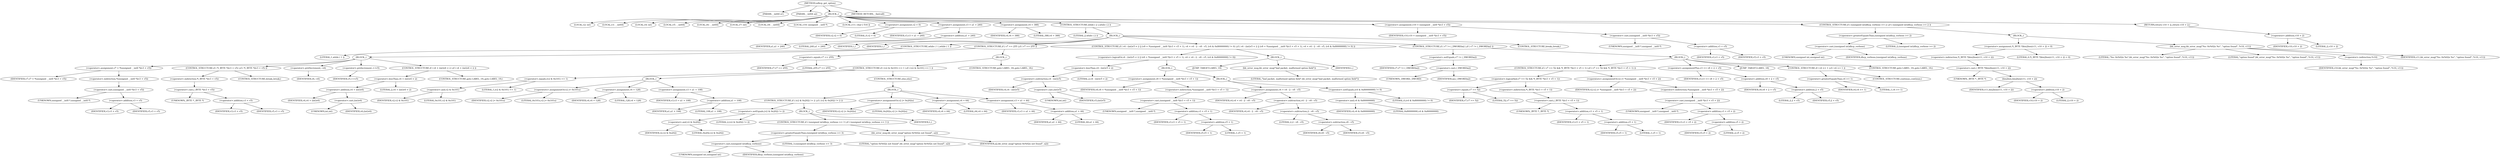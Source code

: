 digraph udhcp_get_option {  
"1000110" [label = "(METHOD,udhcp_get_option)" ]
"1000111" [label = "(PARAM,__int64 a1)" ]
"1000112" [label = "(PARAM,__int64 a2)" ]
"1000113" [label = "(BLOCK,,)" ]
"1000114" [label = "(LOCAL,v2: int)" ]
"1000115" [label = "(LOCAL,v3: __int64)" ]
"1000116" [label = "(LOCAL,v4: int)" ]
"1000117" [label = "(LOCAL,v5: __int64)" ]
"1000118" [label = "(LOCAL,v6: __int64)" ]
"1000119" [label = "(LOCAL,v7: int)" ]
"1000120" [label = "(LOCAL,v8: __int64)" ]
"1000121" [label = "(LOCAL,v10: unsigned __int8 *)" ]
"1000122" [label = "(LOCAL,v11: char [ 516 ])" ]
"1000123" [label = "(<operator>.assignment,v2 = 0)" ]
"1000124" [label = "(IDENTIFIER,v2,v2 = 0)" ]
"1000125" [label = "(LITERAL,0,v2 = 0)" ]
"1000126" [label = "(<operator>.assignment,v3 = a1 + 240)" ]
"1000127" [label = "(IDENTIFIER,v3,v3 = a1 + 240)" ]
"1000128" [label = "(<operator>.addition,a1 + 240)" ]
"1000129" [label = "(IDENTIFIER,a1,a1 + 240)" ]
"1000130" [label = "(LITERAL,240,a1 + 240)" ]
"1000131" [label = "(<operator>.assignment,v4 = 388)" ]
"1000132" [label = "(IDENTIFIER,v4,v4 = 388)" ]
"1000133" [label = "(LITERAL,388,v4 = 388)" ]
"1000134" [label = "(CONTROL_STRUCTURE,while ( 2 ),while ( 2 ))" ]
"1000135" [label = "(LITERAL,2,while ( 2 ))" ]
"1000136" [label = "(BLOCK,,)" ]
"1000137" [label = "(IDENTIFIER,L,)" ]
"1000138" [label = "(IDENTIFIER,L,)" ]
"1000139" [label = "(CONTROL_STRUCTURE,while ( 1 ),while ( 1 ))" ]
"1000140" [label = "(LITERAL,1,while ( 1 ))" ]
"1000141" [label = "(BLOCK,,)" ]
"1000142" [label = "(<operator>.assignment,v7 = *(unsigned __int8 *)(v3 + v5))" ]
"1000143" [label = "(IDENTIFIER,v7,v7 = *(unsigned __int8 *)(v3 + v5))" ]
"1000144" [label = "(<operator>.indirection,*(unsigned __int8 *)(v3 + v5))" ]
"1000145" [label = "(<operator>.cast,(unsigned __int8 *)(v3 + v5))" ]
"1000146" [label = "(UNKNOWN,unsigned __int8 *,unsigned __int8 *)" ]
"1000147" [label = "(<operator>.addition,v3 + v5)" ]
"1000148" [label = "(IDENTIFIER,v3,v3 + v5)" ]
"1000149" [label = "(IDENTIFIER,v5,v3 + v5)" ]
"1000150" [label = "(CONTROL_STRUCTURE,if ( *(_BYTE *)(v3 + v5) ),if ( *(_BYTE *)(v3 + v5) ))" ]
"1000151" [label = "(<operator>.indirection,*(_BYTE *)(v3 + v5))" ]
"1000152" [label = "(<operator>.cast,(_BYTE *)(v3 + v5))" ]
"1000153" [label = "(UNKNOWN,_BYTE *,_BYTE *)" ]
"1000154" [label = "(<operator>.addition,v3 + v5)" ]
"1000155" [label = "(IDENTIFIER,v3,v3 + v5)" ]
"1000156" [label = "(IDENTIFIER,v5,v3 + v5)" ]
"1000157" [label = "(CONTROL_STRUCTURE,break;,break;)" ]
"1000158" [label = "(<operator>.preDecrement,--v6)" ]
"1000159" [label = "(IDENTIFIER,v6,--v6)" ]
"1000160" [label = "(<operator>.preIncrement,++v5)" ]
"1000161" [label = "(IDENTIFIER,v5,++v5)" ]
"1000162" [label = "(CONTROL_STRUCTURE,if ( v4 + (int)v6 < 2 ),if ( v4 + (int)v6 < 2 ))" ]
"1000163" [label = "(<operator>.lessThan,v4 + (int)v6 < 2)" ]
"1000164" [label = "(<operator>.addition,v4 + (int)v6)" ]
"1000165" [label = "(IDENTIFIER,v4,v4 + (int)v6)" ]
"1000166" [label = "(<operator>.cast,(int)v6)" ]
"1000167" [label = "(UNKNOWN,int,int)" ]
"1000168" [label = "(IDENTIFIER,v6,(int)v6)" ]
"1000169" [label = "(LITERAL,2,v4 + (int)v6 < 2)" ]
"1000170" [label = "(CONTROL_STRUCTURE,goto LABEL_19;,goto LABEL_19;)" ]
"1000171" [label = "(CONTROL_STRUCTURE,if ( v7 == 255 ),if ( v7 == 255 ))" ]
"1000172" [label = "(<operator>.equals,v7 == 255)" ]
"1000173" [label = "(IDENTIFIER,v7,v7 == 255)" ]
"1000174" [label = "(LITERAL,255,v7 == 255)" ]
"1000175" [label = "(BLOCK,,)" ]
"1000176" [label = "(CONTROL_STRUCTURE,if ( (v2 & 0x101) == 1 ),if ( (v2 & 0x101) == 1 ))" ]
"1000177" [label = "(<operator>.equals,(v2 & 0x101) == 1)" ]
"1000178" [label = "(<operator>.and,v2 & 0x101)" ]
"1000179" [label = "(IDENTIFIER,v2,v2 & 0x101)" ]
"1000180" [label = "(LITERAL,0x101,v2 & 0x101)" ]
"1000181" [label = "(LITERAL,1,(v2 & 0x101) == 1)" ]
"1000182" [label = "(BLOCK,,)" ]
"1000183" [label = "(<operators>.assignmentOr,v2 |= 0x101u)" ]
"1000184" [label = "(IDENTIFIER,v2,v2 |= 0x101u)" ]
"1000185" [label = "(LITERAL,0x101u,v2 |= 0x101u)" ]
"1000186" [label = "(<operator>.assignment,v4 = 128)" ]
"1000187" [label = "(IDENTIFIER,v4,v4 = 128)" ]
"1000188" [label = "(LITERAL,128,v4 = 128)" ]
"1000189" [label = "(<operator>.assignment,v3 = a1 + 108)" ]
"1000190" [label = "(IDENTIFIER,v3,v3 = a1 + 108)" ]
"1000191" [label = "(<operator>.addition,a1 + 108)" ]
"1000192" [label = "(IDENTIFIER,a1,a1 + 108)" ]
"1000193" [label = "(LITERAL,108,a1 + 108)" ]
"1000194" [label = "(CONTROL_STRUCTURE,else,else)" ]
"1000195" [label = "(BLOCK,,)" ]
"1000196" [label = "(CONTROL_STRUCTURE,if ( (v2 & 0x202) != 2 ),if ( (v2 & 0x202) != 2 ))" ]
"1000197" [label = "(<operator>.notEquals,(v2 & 0x202) != 2)" ]
"1000198" [label = "(<operator>.and,v2 & 0x202)" ]
"1000199" [label = "(IDENTIFIER,v2,v2 & 0x202)" ]
"1000200" [label = "(LITERAL,0x202,v2 & 0x202)" ]
"1000201" [label = "(LITERAL,2,(v2 & 0x202) != 2)" ]
"1000202" [label = "(BLOCK,,)" ]
"1000203" [label = "(CONTROL_STRUCTURE,if ( (unsigned int)dhcp_verbose >= 3 ),if ( (unsigned int)dhcp_verbose >= 3 ))" ]
"1000204" [label = "(<operator>.greaterEqualsThan,(unsigned int)dhcp_verbose >= 3)" ]
"1000205" [label = "(<operator>.cast,(unsigned int)dhcp_verbose)" ]
"1000206" [label = "(UNKNOWN,unsigned int,unsigned int)" ]
"1000207" [label = "(IDENTIFIER,dhcp_verbose,(unsigned int)dhcp_verbose)" ]
"1000208" [label = "(LITERAL,3,(unsigned int)dhcp_verbose >= 3)" ]
"1000209" [label = "(bb_error_msg,bb_error_msg(\"option 0x%02x not found\", a2))" ]
"1000210" [label = "(LITERAL,\"option 0x%02x not found\",bb_error_msg(\"option 0x%02x not found\", a2))" ]
"1000211" [label = "(IDENTIFIER,a2,bb_error_msg(\"option 0x%02x not found\", a2))" ]
"1000212" [label = "(IDENTIFIER,L,)" ]
"1000213" [label = "(<operators>.assignmentOr,v2 |= 0x202u)" ]
"1000214" [label = "(IDENTIFIER,v2,v2 |= 0x202u)" ]
"1000215" [label = "(LITERAL,0x202u,v2 |= 0x202u)" ]
"1000216" [label = "(<operator>.assignment,v4 = 64)" ]
"1000217" [label = "(IDENTIFIER,v4,v4 = 64)" ]
"1000218" [label = "(LITERAL,64,v4 = 64)" ]
"1000219" [label = "(<operator>.assignment,v3 = a1 + 44)" ]
"1000220" [label = "(IDENTIFIER,v3,v3 = a1 + 44)" ]
"1000221" [label = "(<operator>.addition,a1 + 44)" ]
"1000222" [label = "(IDENTIFIER,a1,a1 + 44)" ]
"1000223" [label = "(LITERAL,44,a1 + 44)" ]
"1000224" [label = "(CONTROL_STRUCTURE,goto LABEL_18;,goto LABEL_18;)" ]
"1000225" [label = "(CONTROL_STRUCTURE,if ( v4 - (int)v5 < 2 || (v8 = *(unsigned __int8 *)(v3 + v5 + 1), v4 = v4 - 2 - v8 - v5, (v4 & 0x80000000) != 0) ),if ( v4 - (int)v5 < 2 || (v8 = *(unsigned __int8 *)(v3 + v5 + 1), v4 = v4 - 2 - v8 - v5, (v4 & 0x80000000) != 0) ))" ]
"1000226" [label = "(<operator>.logicalOr,v4 - (int)v5 < 2 || (v8 = *(unsigned __int8 *)(v3 + v5 + 1), v4 = v4 - 2 - v8 - v5, (v4 & 0x80000000) != 0))" ]
"1000227" [label = "(<operator>.lessThan,v4 - (int)v5 < 2)" ]
"1000228" [label = "(<operator>.subtraction,v4 - (int)v5)" ]
"1000229" [label = "(IDENTIFIER,v4,v4 - (int)v5)" ]
"1000230" [label = "(<operator>.cast,(int)v5)" ]
"1000231" [label = "(UNKNOWN,int,int)" ]
"1000232" [label = "(IDENTIFIER,v5,(int)v5)" ]
"1000233" [label = "(LITERAL,2,v4 - (int)v5 < 2)" ]
"1000234" [label = "(BLOCK,,)" ]
"1000235" [label = "(<operator>.assignment,v8 = *(unsigned __int8 *)(v3 + v5 + 1))" ]
"1000236" [label = "(IDENTIFIER,v8,v8 = *(unsigned __int8 *)(v3 + v5 + 1))" ]
"1000237" [label = "(<operator>.indirection,*(unsigned __int8 *)(v3 + v5 + 1))" ]
"1000238" [label = "(<operator>.cast,(unsigned __int8 *)(v3 + v5 + 1))" ]
"1000239" [label = "(UNKNOWN,unsigned __int8 *,unsigned __int8 *)" ]
"1000240" [label = "(<operator>.addition,v3 + v5 + 1)" ]
"1000241" [label = "(IDENTIFIER,v3,v3 + v5 + 1)" ]
"1000242" [label = "(<operator>.addition,v5 + 1)" ]
"1000243" [label = "(IDENTIFIER,v5,v5 + 1)" ]
"1000244" [label = "(LITERAL,1,v5 + 1)" ]
"1000245" [label = "(BLOCK,,)" ]
"1000246" [label = "(<operator>.assignment,v4 = v4 - 2 - v8 - v5)" ]
"1000247" [label = "(IDENTIFIER,v4,v4 = v4 - 2 - v8 - v5)" ]
"1000248" [label = "(<operator>.subtraction,v4 - 2 - v8 - v5)" ]
"1000249" [label = "(IDENTIFIER,v4,v4 - 2 - v8 - v5)" ]
"1000250" [label = "(<operator>.subtraction,2 - v8 - v5)" ]
"1000251" [label = "(LITERAL,2,2 - v8 - v5)" ]
"1000252" [label = "(<operator>.subtraction,v8 - v5)" ]
"1000253" [label = "(IDENTIFIER,v8,v8 - v5)" ]
"1000254" [label = "(IDENTIFIER,v5,v8 - v5)" ]
"1000255" [label = "(<operator>.notEquals,(v4 & 0x80000000) != 0)" ]
"1000256" [label = "(<operator>.and,v4 & 0x80000000)" ]
"1000257" [label = "(IDENTIFIER,v4,v4 & 0x80000000)" ]
"1000258" [label = "(LITERAL,0x80000000,v4 & 0x80000000)" ]
"1000259" [label = "(LITERAL,0,(v4 & 0x80000000) != 0)" ]
"1000260" [label = "(BLOCK,,)" ]
"1000261" [label = "(JUMP_TARGET,LABEL_19)" ]
"1000262" [label = "(bb_error_msg,bb_error_msg(\"bad packet, malformed option field\"))" ]
"1000263" [label = "(LITERAL,\"bad packet, malformed option field\",bb_error_msg(\"bad packet, malformed option field\"))" ]
"1000264" [label = "(IDENTIFIER,L,)" ]
"1000265" [label = "(CONTROL_STRUCTURE,if ( v7 != (_DWORD)a2 ),if ( v7 != (_DWORD)a2 ))" ]
"1000266" [label = "(<operator>.notEquals,v7 != (_DWORD)a2)" ]
"1000267" [label = "(IDENTIFIER,v7,v7 != (_DWORD)a2)" ]
"1000268" [label = "(<operator>.cast,(_DWORD)a2)" ]
"1000269" [label = "(UNKNOWN,_DWORD,_DWORD)" ]
"1000270" [label = "(IDENTIFIER,a2,(_DWORD)a2)" ]
"1000271" [label = "(BLOCK,,)" ]
"1000272" [label = "(CONTROL_STRUCTURE,if ( v7 == 52 && *(_BYTE *)(v3 + v5 + 1) ),if ( v7 == 52 && *(_BYTE *)(v3 + v5 + 1) ))" ]
"1000273" [label = "(<operator>.logicalAnd,v7 == 52 && *(_BYTE *)(v3 + v5 + 1))" ]
"1000274" [label = "(<operator>.equals,v7 == 52)" ]
"1000275" [label = "(IDENTIFIER,v7,v7 == 52)" ]
"1000276" [label = "(LITERAL,52,v7 == 52)" ]
"1000277" [label = "(<operator>.indirection,*(_BYTE *)(v3 + v5 + 1))" ]
"1000278" [label = "(<operator>.cast,(_BYTE *)(v3 + v5 + 1))" ]
"1000279" [label = "(UNKNOWN,_BYTE *,_BYTE *)" ]
"1000280" [label = "(<operator>.addition,v3 + v5 + 1)" ]
"1000281" [label = "(IDENTIFIER,v3,v3 + v5 + 1)" ]
"1000282" [label = "(<operator>.addition,v5 + 1)" ]
"1000283" [label = "(IDENTIFIER,v5,v5 + 1)" ]
"1000284" [label = "(LITERAL,1,v5 + 1)" ]
"1000285" [label = "(<operators>.assignmentOr,v2 |= *(unsigned __int8 *)(v3 + v5 + 2))" ]
"1000286" [label = "(IDENTIFIER,v2,v2 |= *(unsigned __int8 *)(v3 + v5 + 2))" ]
"1000287" [label = "(<operator>.indirection,*(unsigned __int8 *)(v3 + v5 + 2))" ]
"1000288" [label = "(<operator>.cast,(unsigned __int8 *)(v3 + v5 + 2))" ]
"1000289" [label = "(UNKNOWN,unsigned __int8 *,unsigned __int8 *)" ]
"1000290" [label = "(<operator>.addition,v3 + v5 + 2)" ]
"1000291" [label = "(IDENTIFIER,v3,v3 + v5 + 2)" ]
"1000292" [label = "(<operator>.addition,v5 + 2)" ]
"1000293" [label = "(IDENTIFIER,v5,v5 + 2)" ]
"1000294" [label = "(LITERAL,2,v5 + 2)" ]
"1000295" [label = "(<operator>.assignmentPlus,v3 += v8 + 2 + v5)" ]
"1000296" [label = "(IDENTIFIER,v3,v3 += v8 + 2 + v5)" ]
"1000297" [label = "(<operator>.addition,v8 + 2 + v5)" ]
"1000298" [label = "(IDENTIFIER,v8,v8 + 2 + v5)" ]
"1000299" [label = "(<operator>.addition,2 + v5)" ]
"1000300" [label = "(LITERAL,2,2 + v5)" ]
"1000301" [label = "(IDENTIFIER,v5,2 + v5)" ]
"1000302" [label = "(JUMP_TARGET,LABEL_18)" ]
"1000303" [label = "(CONTROL_STRUCTURE,if ( v4 >= 1 ),if ( v4 >= 1 ))" ]
"1000304" [label = "(<operator>.greaterEqualsThan,v4 >= 1)" ]
"1000305" [label = "(IDENTIFIER,v4,v4 >= 1)" ]
"1000306" [label = "(LITERAL,1,v4 >= 1)" ]
"1000307" [label = "(CONTROL_STRUCTURE,continue;,continue;)" ]
"1000308" [label = "(CONTROL_STRUCTURE,goto LABEL_19;,goto LABEL_19;)" ]
"1000309" [label = "(CONTROL_STRUCTURE,break;,break;)" ]
"1000310" [label = "(<operator>.assignment,v10 = (unsigned __int8 *)(v3 + v5))" ]
"1000311" [label = "(IDENTIFIER,v10,v10 = (unsigned __int8 *)(v3 + v5))" ]
"1000312" [label = "(<operator>.cast,(unsigned __int8 *)(v3 + v5))" ]
"1000313" [label = "(UNKNOWN,unsigned __int8 *,unsigned __int8 *)" ]
"1000314" [label = "(<operator>.addition,v3 + v5)" ]
"1000315" [label = "(IDENTIFIER,v3,v3 + v5)" ]
"1000316" [label = "(IDENTIFIER,v5,v3 + v5)" ]
"1000317" [label = "(CONTROL_STRUCTURE,if ( (unsigned int)dhcp_verbose >= 2 ),if ( (unsigned int)dhcp_verbose >= 2 ))" ]
"1000318" [label = "(<operator>.greaterEqualsThan,(unsigned int)dhcp_verbose >= 2)" ]
"1000319" [label = "(<operator>.cast,(unsigned int)dhcp_verbose)" ]
"1000320" [label = "(UNKNOWN,unsigned int,unsigned int)" ]
"1000321" [label = "(IDENTIFIER,dhcp_verbose,(unsigned int)dhcp_verbose)" ]
"1000322" [label = "(LITERAL,2,(unsigned int)dhcp_verbose >= 2)" ]
"1000323" [label = "(BLOCK,,)" ]
"1000324" [label = "(<operator>.assignment,*(_BYTE *)bin2hex(v11, v10 + 2) = 0)" ]
"1000325" [label = "(<operator>.indirection,*(_BYTE *)bin2hex(v11, v10 + 2))" ]
"1000326" [label = "(<operator>.cast,(_BYTE *)bin2hex(v11, v10 + 2))" ]
"1000327" [label = "(UNKNOWN,_BYTE *,_BYTE *)" ]
"1000328" [label = "(bin2hex,bin2hex(v11, v10 + 2))" ]
"1000329" [label = "(IDENTIFIER,v11,bin2hex(v11, v10 + 2))" ]
"1000330" [label = "(<operator>.addition,v10 + 2)" ]
"1000331" [label = "(IDENTIFIER,v10,v10 + 2)" ]
"1000332" [label = "(LITERAL,2,v10 + 2)" ]
"1000333" [label = "(LITERAL,0,*(_BYTE *)bin2hex(v11, v10 + 2) = 0)" ]
"1000334" [label = "(bb_error_msg,bb_error_msg(\"%s: 0x%02x %s\", \"option found\", *v10, v11))" ]
"1000335" [label = "(LITERAL,\"%s: 0x%02x %s\",bb_error_msg(\"%s: 0x%02x %s\", \"option found\", *v10, v11))" ]
"1000336" [label = "(LITERAL,\"option found\",bb_error_msg(\"%s: 0x%02x %s\", \"option found\", *v10, v11))" ]
"1000337" [label = "(<operator>.indirection,*v10)" ]
"1000338" [label = "(IDENTIFIER,v10,bb_error_msg(\"%s: 0x%02x %s\", \"option found\", *v10, v11))" ]
"1000339" [label = "(IDENTIFIER,v11,bb_error_msg(\"%s: 0x%02x %s\", \"option found\", *v10, v11))" ]
"1000340" [label = "(RETURN,return v10 + 2;,return v10 + 2;)" ]
"1000341" [label = "(<operator>.addition,v10 + 2)" ]
"1000342" [label = "(IDENTIFIER,v10,v10 + 2)" ]
"1000343" [label = "(LITERAL,2,v10 + 2)" ]
"1000344" [label = "(METHOD_RETURN,__fastcall)" ]
  "1000110" -> "1000111" 
  "1000110" -> "1000112" 
  "1000110" -> "1000113" 
  "1000110" -> "1000344" 
  "1000113" -> "1000114" 
  "1000113" -> "1000115" 
  "1000113" -> "1000116" 
  "1000113" -> "1000117" 
  "1000113" -> "1000118" 
  "1000113" -> "1000119" 
  "1000113" -> "1000120" 
  "1000113" -> "1000121" 
  "1000113" -> "1000122" 
  "1000113" -> "1000123" 
  "1000113" -> "1000126" 
  "1000113" -> "1000131" 
  "1000113" -> "1000134" 
  "1000113" -> "1000310" 
  "1000113" -> "1000317" 
  "1000113" -> "1000340" 
  "1000123" -> "1000124" 
  "1000123" -> "1000125" 
  "1000126" -> "1000127" 
  "1000126" -> "1000128" 
  "1000128" -> "1000129" 
  "1000128" -> "1000130" 
  "1000131" -> "1000132" 
  "1000131" -> "1000133" 
  "1000134" -> "1000135" 
  "1000134" -> "1000136" 
  "1000136" -> "1000137" 
  "1000136" -> "1000138" 
  "1000136" -> "1000139" 
  "1000136" -> "1000171" 
  "1000136" -> "1000225" 
  "1000136" -> "1000265" 
  "1000136" -> "1000309" 
  "1000139" -> "1000140" 
  "1000139" -> "1000141" 
  "1000141" -> "1000142" 
  "1000141" -> "1000150" 
  "1000141" -> "1000158" 
  "1000141" -> "1000160" 
  "1000141" -> "1000162" 
  "1000142" -> "1000143" 
  "1000142" -> "1000144" 
  "1000144" -> "1000145" 
  "1000145" -> "1000146" 
  "1000145" -> "1000147" 
  "1000147" -> "1000148" 
  "1000147" -> "1000149" 
  "1000150" -> "1000151" 
  "1000150" -> "1000157" 
  "1000151" -> "1000152" 
  "1000152" -> "1000153" 
  "1000152" -> "1000154" 
  "1000154" -> "1000155" 
  "1000154" -> "1000156" 
  "1000158" -> "1000159" 
  "1000160" -> "1000161" 
  "1000162" -> "1000163" 
  "1000162" -> "1000170" 
  "1000163" -> "1000164" 
  "1000163" -> "1000169" 
  "1000164" -> "1000165" 
  "1000164" -> "1000166" 
  "1000166" -> "1000167" 
  "1000166" -> "1000168" 
  "1000171" -> "1000172" 
  "1000171" -> "1000175" 
  "1000172" -> "1000173" 
  "1000172" -> "1000174" 
  "1000175" -> "1000176" 
  "1000175" -> "1000224" 
  "1000176" -> "1000177" 
  "1000176" -> "1000182" 
  "1000176" -> "1000194" 
  "1000177" -> "1000178" 
  "1000177" -> "1000181" 
  "1000178" -> "1000179" 
  "1000178" -> "1000180" 
  "1000182" -> "1000183" 
  "1000182" -> "1000186" 
  "1000182" -> "1000189" 
  "1000183" -> "1000184" 
  "1000183" -> "1000185" 
  "1000186" -> "1000187" 
  "1000186" -> "1000188" 
  "1000189" -> "1000190" 
  "1000189" -> "1000191" 
  "1000191" -> "1000192" 
  "1000191" -> "1000193" 
  "1000194" -> "1000195" 
  "1000195" -> "1000196" 
  "1000195" -> "1000213" 
  "1000195" -> "1000216" 
  "1000195" -> "1000219" 
  "1000196" -> "1000197" 
  "1000196" -> "1000202" 
  "1000197" -> "1000198" 
  "1000197" -> "1000201" 
  "1000198" -> "1000199" 
  "1000198" -> "1000200" 
  "1000202" -> "1000203" 
  "1000202" -> "1000212" 
  "1000203" -> "1000204" 
  "1000203" -> "1000209" 
  "1000204" -> "1000205" 
  "1000204" -> "1000208" 
  "1000205" -> "1000206" 
  "1000205" -> "1000207" 
  "1000209" -> "1000210" 
  "1000209" -> "1000211" 
  "1000213" -> "1000214" 
  "1000213" -> "1000215" 
  "1000216" -> "1000217" 
  "1000216" -> "1000218" 
  "1000219" -> "1000220" 
  "1000219" -> "1000221" 
  "1000221" -> "1000222" 
  "1000221" -> "1000223" 
  "1000225" -> "1000226" 
  "1000225" -> "1000260" 
  "1000226" -> "1000227" 
  "1000226" -> "1000234" 
  "1000227" -> "1000228" 
  "1000227" -> "1000233" 
  "1000228" -> "1000229" 
  "1000228" -> "1000230" 
  "1000230" -> "1000231" 
  "1000230" -> "1000232" 
  "1000234" -> "1000235" 
  "1000234" -> "1000245" 
  "1000235" -> "1000236" 
  "1000235" -> "1000237" 
  "1000237" -> "1000238" 
  "1000238" -> "1000239" 
  "1000238" -> "1000240" 
  "1000240" -> "1000241" 
  "1000240" -> "1000242" 
  "1000242" -> "1000243" 
  "1000242" -> "1000244" 
  "1000245" -> "1000246" 
  "1000245" -> "1000255" 
  "1000246" -> "1000247" 
  "1000246" -> "1000248" 
  "1000248" -> "1000249" 
  "1000248" -> "1000250" 
  "1000250" -> "1000251" 
  "1000250" -> "1000252" 
  "1000252" -> "1000253" 
  "1000252" -> "1000254" 
  "1000255" -> "1000256" 
  "1000255" -> "1000259" 
  "1000256" -> "1000257" 
  "1000256" -> "1000258" 
  "1000260" -> "1000261" 
  "1000260" -> "1000262" 
  "1000260" -> "1000264" 
  "1000262" -> "1000263" 
  "1000265" -> "1000266" 
  "1000265" -> "1000271" 
  "1000266" -> "1000267" 
  "1000266" -> "1000268" 
  "1000268" -> "1000269" 
  "1000268" -> "1000270" 
  "1000271" -> "1000272" 
  "1000271" -> "1000295" 
  "1000271" -> "1000302" 
  "1000271" -> "1000303" 
  "1000271" -> "1000308" 
  "1000272" -> "1000273" 
  "1000272" -> "1000285" 
  "1000273" -> "1000274" 
  "1000273" -> "1000277" 
  "1000274" -> "1000275" 
  "1000274" -> "1000276" 
  "1000277" -> "1000278" 
  "1000278" -> "1000279" 
  "1000278" -> "1000280" 
  "1000280" -> "1000281" 
  "1000280" -> "1000282" 
  "1000282" -> "1000283" 
  "1000282" -> "1000284" 
  "1000285" -> "1000286" 
  "1000285" -> "1000287" 
  "1000287" -> "1000288" 
  "1000288" -> "1000289" 
  "1000288" -> "1000290" 
  "1000290" -> "1000291" 
  "1000290" -> "1000292" 
  "1000292" -> "1000293" 
  "1000292" -> "1000294" 
  "1000295" -> "1000296" 
  "1000295" -> "1000297" 
  "1000297" -> "1000298" 
  "1000297" -> "1000299" 
  "1000299" -> "1000300" 
  "1000299" -> "1000301" 
  "1000303" -> "1000304" 
  "1000303" -> "1000307" 
  "1000304" -> "1000305" 
  "1000304" -> "1000306" 
  "1000310" -> "1000311" 
  "1000310" -> "1000312" 
  "1000312" -> "1000313" 
  "1000312" -> "1000314" 
  "1000314" -> "1000315" 
  "1000314" -> "1000316" 
  "1000317" -> "1000318" 
  "1000317" -> "1000323" 
  "1000318" -> "1000319" 
  "1000318" -> "1000322" 
  "1000319" -> "1000320" 
  "1000319" -> "1000321" 
  "1000323" -> "1000324" 
  "1000323" -> "1000334" 
  "1000324" -> "1000325" 
  "1000324" -> "1000333" 
  "1000325" -> "1000326" 
  "1000326" -> "1000327" 
  "1000326" -> "1000328" 
  "1000328" -> "1000329" 
  "1000328" -> "1000330" 
  "1000330" -> "1000331" 
  "1000330" -> "1000332" 
  "1000334" -> "1000335" 
  "1000334" -> "1000336" 
  "1000334" -> "1000337" 
  "1000334" -> "1000339" 
  "1000337" -> "1000338" 
  "1000340" -> "1000341" 
  "1000341" -> "1000342" 
  "1000341" -> "1000343" 
}
